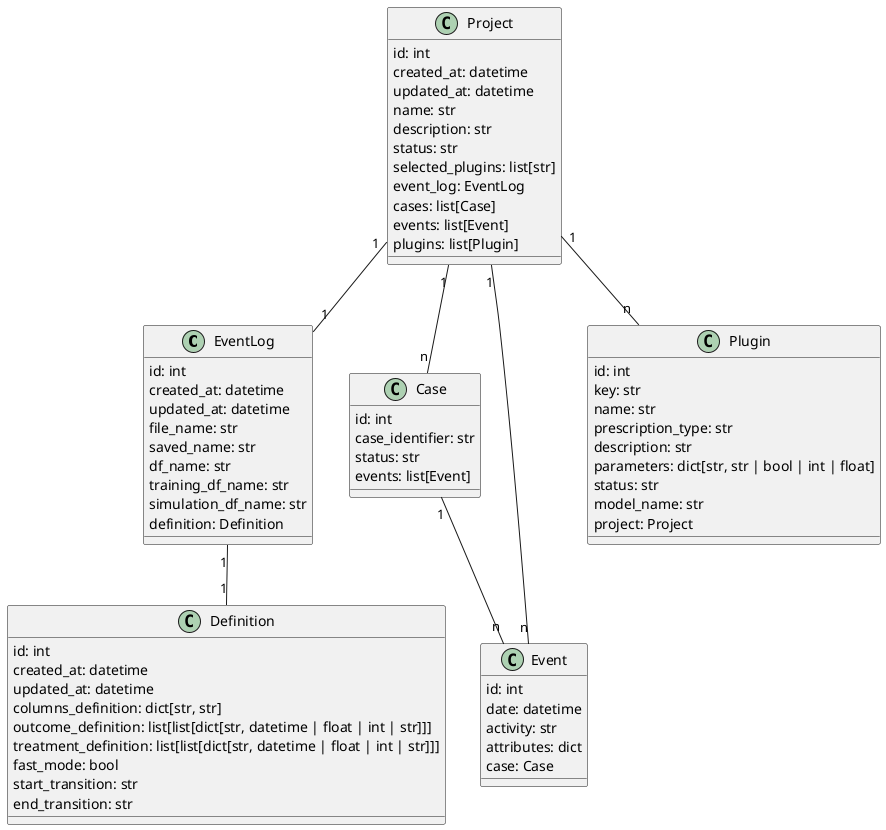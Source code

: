 @startuml core-classes

class EventLog {
    id: int
    created_at: datetime
    updated_at: datetime
    file_name: str
    saved_name: str
    df_name: str
    training_df_name: str
    simulation_df_name: str
    definition: Definition
}

class Definition {
    id: int
    created_at: datetime
    updated_at: datetime
    columns_definition: dict[str, str]
    outcome_definition: list[list[dict[str, datetime | float | int | str]]]
    treatment_definition: list[list[dict[str, datetime | float | int | str]]]
    fast_mode: bool
    start_transition: str
    end_transition: str
}

class Project {
    id: int
    created_at: datetime
    updated_at: datetime
    name: str
    description: str
    status: str
    selected_plugins: list[str]
    event_log: EventLog
    cases: list[Case]
    events: list[Event]
    plugins: list[Plugin]
}

class Case{
    id: int
    case_identifier: str
    status: str
    events: list[Event]
}

class Event{
    id: int
    date: datetime
    activity: str
    attributes: dict
    case: Case
}

class Plugin {
    id: int
    key: str
    name: str
    prescription_type: str
    description: str
    parameters: dict[str, str | bool | int | float]
    status: str
    model_name: str
    project: Project
}

EventLog "1" -- "1" Definition
Project "1" -- "1" EventLog
Project "1" -- "n" Case
Project "1" -- "n" Event
Case "1" -- "n" Event
Project "1" -- "n" Plugin

@enduml

